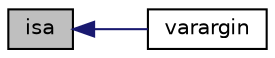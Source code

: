 digraph "isa"
{
  edge [fontname="Helvetica",fontsize="10",labelfontname="Helvetica",labelfontsize="10"];
  node [fontname="Helvetica",fontsize="10",shape=record];
  rankdir="LR";
  Node3 [label="isa",height=0.2,width=0.4,color="black", fillcolor="grey75", style="filled", fontcolor="black"];
  Node3 -> Node4 [dir="back",color="midnightblue",fontsize="10",style="solid",fontname="Helvetica"];
  Node4 [label="varargin",height=0.2,width=0.4,color="black", fillcolor="white", style="filled",URL="$d1/d5f/idm__options_8m.html#a11fd6529a8ec8b8bfe86f18af7e777d8"];
}
